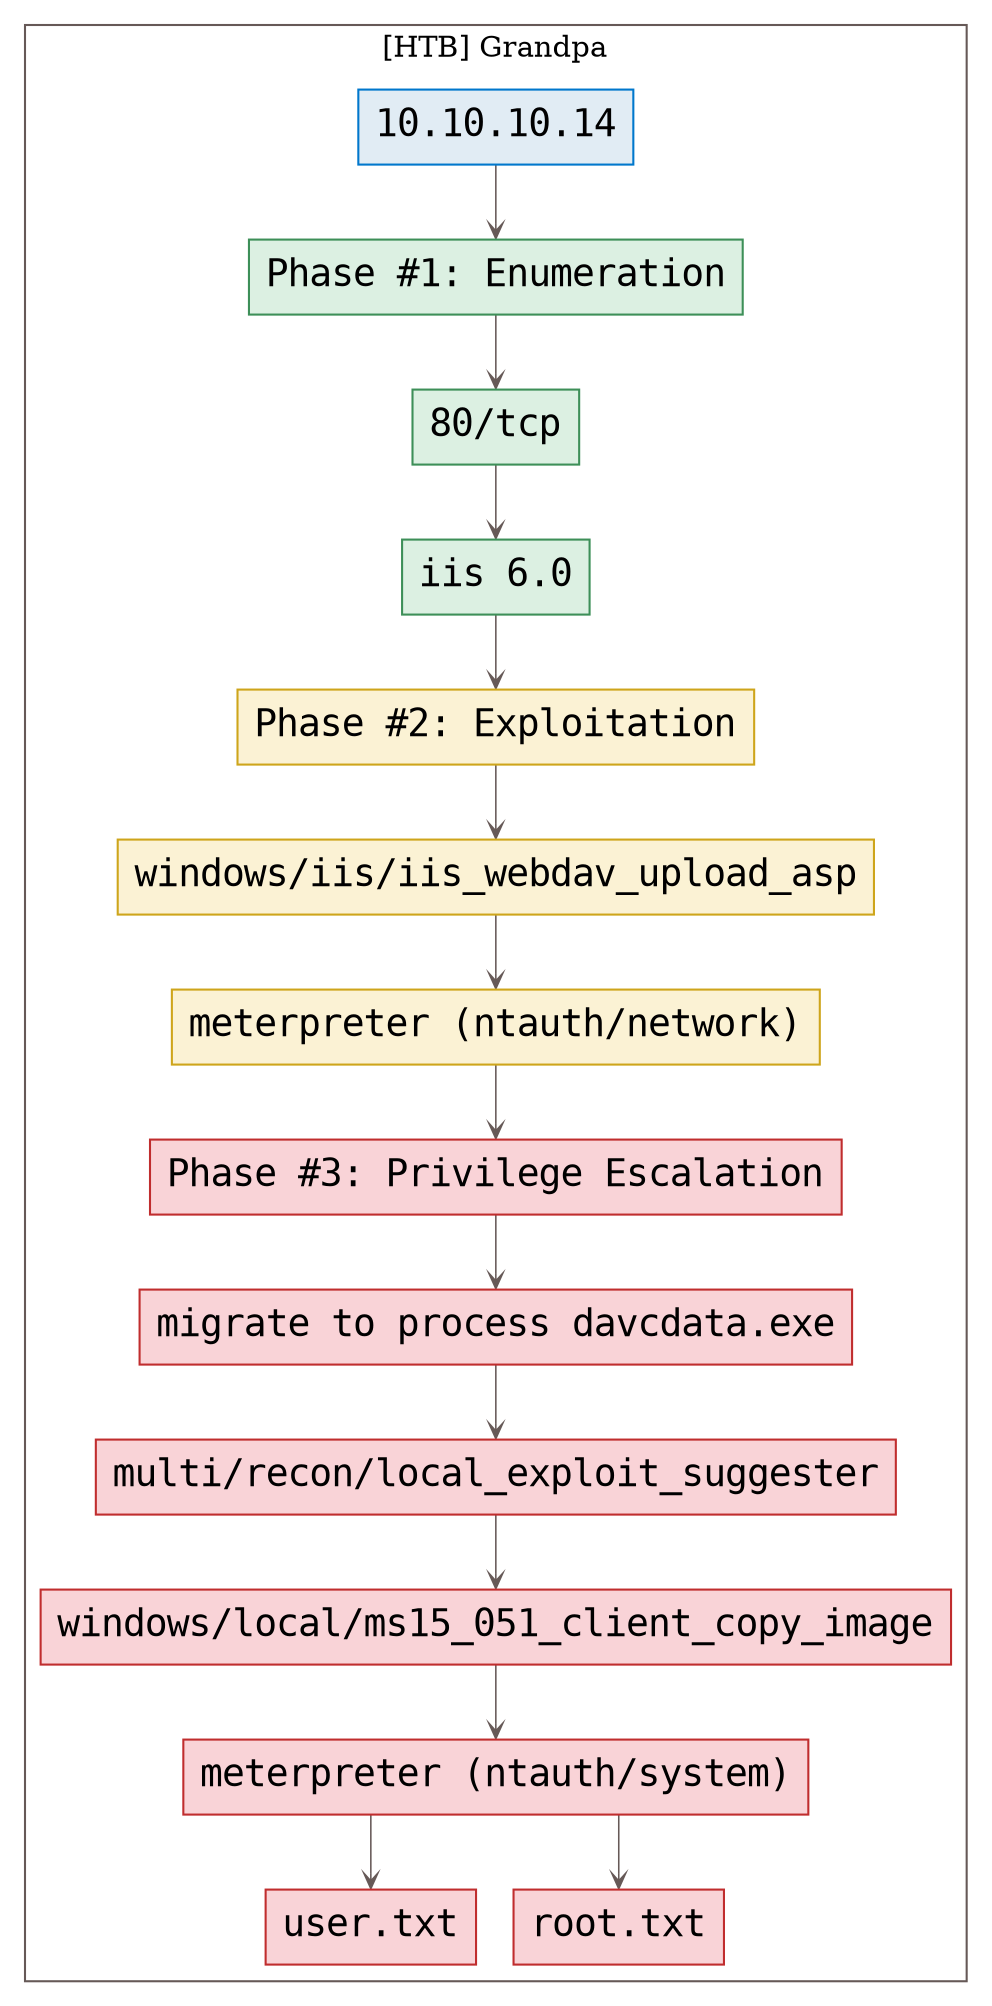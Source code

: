 digraph G {
  #rankdir=LR;
  nodesdictep=1.0; splines="ortho"; K=0.6; overlap=scale; fixedsize=true; resolution=72; bgcolor="#ffffff"; outputorder="edgesfirst";
  node [fontname="courier" fontsize=18 shape=box width=0.25 fillcolor="white" style="filled,solid"];
  edge [style=solid color="#665957" penwidth=0.75 arrowhead=vee arrowsize=0.75 ];

  0[label="10.10.10.14" color="#0077cc" fillcolor="#e1ecf4" tooltip="[HTB] Grandpa"];
  10[label="windows/local/ms15_051_client_copy_image" color="#c02d2e" fillcolor="#f9d3d7" tooltip="Phase #3:Privilege Escalation"];
  11[label="meterpreter (ntauth/system)" color="#c02d2e" fillcolor="#f9d3d7" tooltip="Phase #3:Privilege Escalation"];
  12[label="user.txt" color="#c02d2e" fillcolor="#f9d3d7" tooltip="Phase #3:Privilege Escalation"];
  13[label="root.txt" color="#c02d2e" fillcolor="#f9d3d7" tooltip="Phase #3:Privilege Escalation"];
  1[label="Phase #1: Enumeration" color="#3d8f58" fillcolor="#dcf0e2" tooltip="Phase #1:Enumeration"];
  2[label="80/tcp" color="#3d8f58" fillcolor="#dcf0e2" tooltip="Phase #1:Enumeration"];
  3[label="iis 6.0" color="#3d8f58" fillcolor="#dcf0e2" tooltip="Phase #1:Enumeration"];
  4[label="Phase #2: Exploitation" color="#cea51b" fillcolor="#fbf2d4" tooltip="Phase #2:Exploitation"];
  5[label="windows/iis/iis_webdav_upload_asp" color="#cea51b" fillcolor="#fbf2d4" tooltip="Phase #2:Exploitation"];
  6[label="meterpreter (ntauth/network)" color="#cea51b" fillcolor="#fbf2d4" tooltip="Phase #2:Exploitation"];
  7[label="Phase #3: Privilege Escalation" color="#c02d2e" fillcolor="#f9d3d7" tooltip="Phase #3:Privilege Escalation"];
  8[label="migrate to process davcdata.exe" color="#c02d2e" fillcolor="#f9d3d7" tooltip="Phase #3:Privilege Escalation"];
  9[label="multi/recon/local_exploit_suggester" color="#c02d2e" fillcolor="#f9d3d7" tooltip="Phase #3:Privilege Escalation"];

  subgraph cluster_0 {
    node [style="filled,solid"];
    label = "[HTB] Grandpa";
    color = "#665957";
    0 -> 1 [color="#665957"];
    1 -> 2 [color="#665957"];
    10 -> 11 [color="#665957"];
    11 -> 12 [color="#665957"];
    11 -> 13 [color="#665957"];
    2 -> 3 [color="#665957"];
    3 -> 4 [color="#665957"];
    4 -> 5 [color="#665957"];
    5 -> 6 [color="#665957"];
    6 -> 7 [color="#665957"];
    7 -> 8 [color="#665957"];
    8 -> 9 [color="#665957"];
    9 -> 10 [color="#665957"];
  }
}
